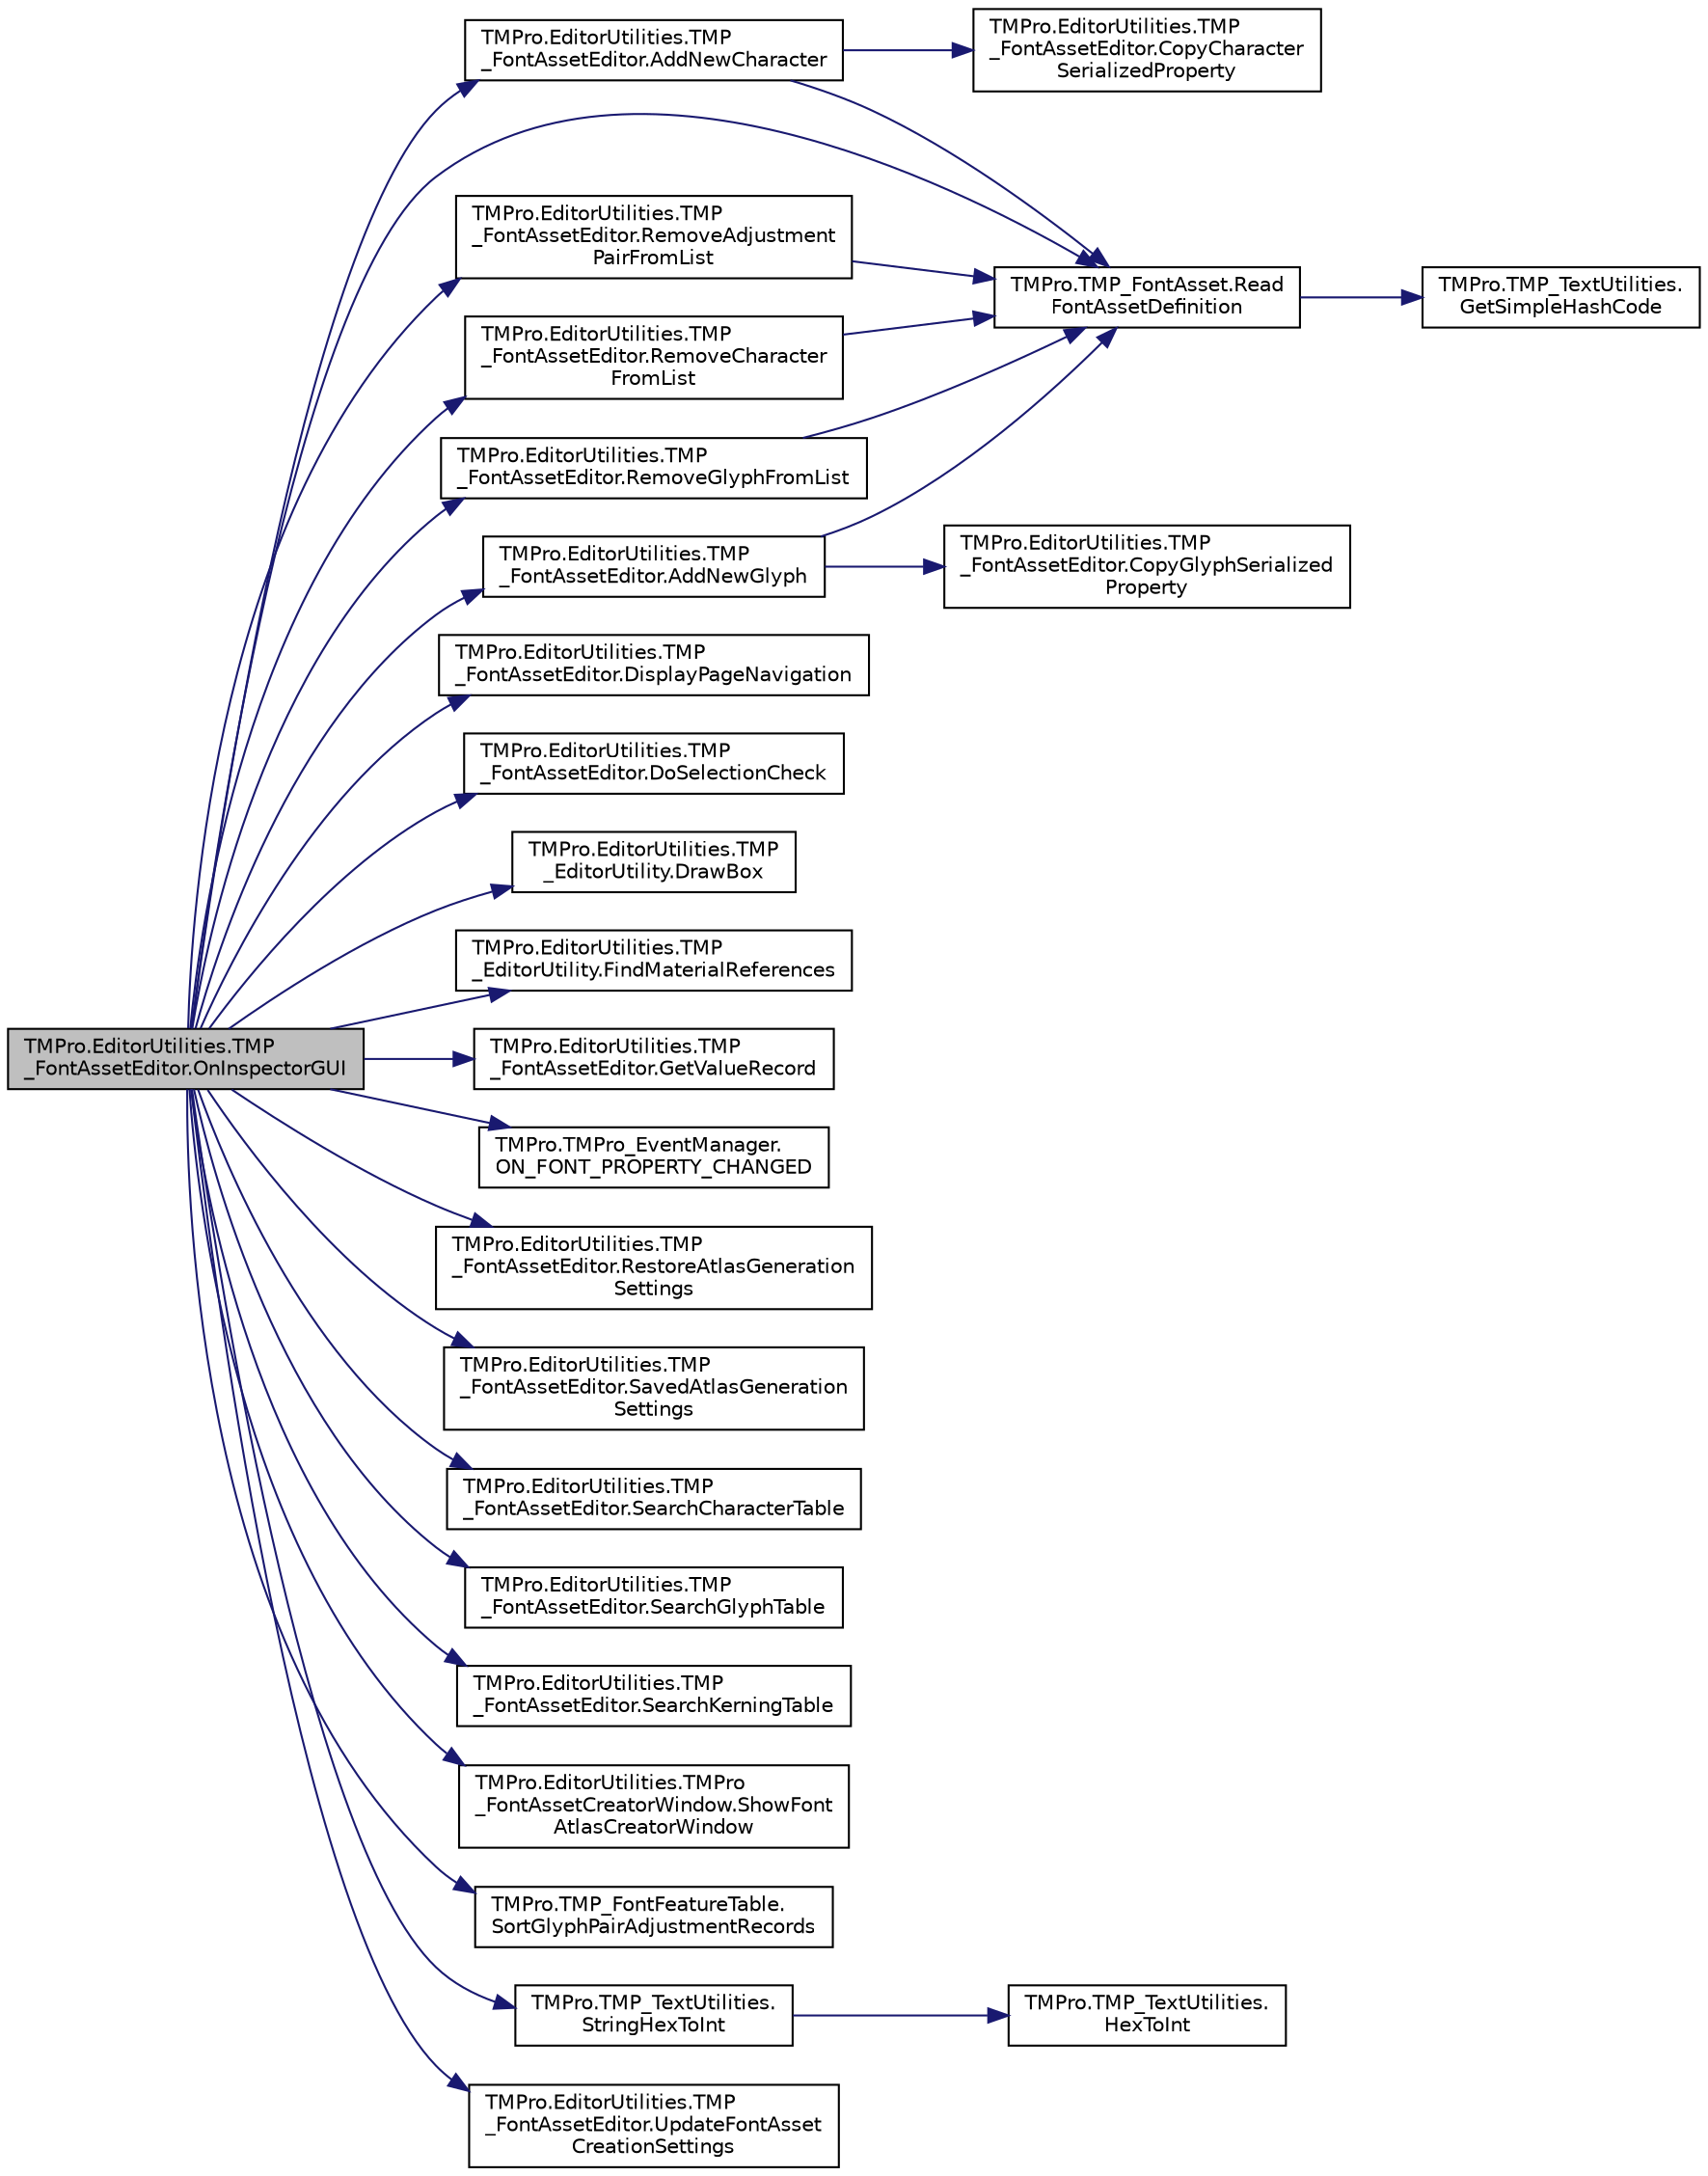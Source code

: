 digraph "TMPro.EditorUtilities.TMP_FontAssetEditor.OnInspectorGUI"
{
 // LATEX_PDF_SIZE
  edge [fontname="Helvetica",fontsize="10",labelfontname="Helvetica",labelfontsize="10"];
  node [fontname="Helvetica",fontsize="10",shape=record];
  rankdir="LR";
  Node1 [label="TMPro.EditorUtilities.TMP\l_FontAssetEditor.OnInspectorGUI",height=0.2,width=0.4,color="black", fillcolor="grey75", style="filled", fontcolor="black",tooltip=" "];
  Node1 -> Node2 [color="midnightblue",fontsize="10",style="solid",fontname="Helvetica"];
  Node2 [label="TMPro.EditorUtilities.TMP\l_FontAssetEditor.AddNewCharacter",height=0.2,width=0.4,color="black", fillcolor="white", style="filled",URL="$class_t_m_pro_1_1_editor_utilities_1_1_t_m_p___font_asset_editor.html#aca4c81b2ad6d96ce5610544a58be4ec0",tooltip=" "];
  Node2 -> Node3 [color="midnightblue",fontsize="10",style="solid",fontname="Helvetica"];
  Node3 [label="TMPro.EditorUtilities.TMP\l_FontAssetEditor.CopyCharacter\lSerializedProperty",height=0.2,width=0.4,color="black", fillcolor="white", style="filled",URL="$class_t_m_pro_1_1_editor_utilities_1_1_t_m_p___font_asset_editor.html#ad7e2b8621d4a283d7449eba5870d539e",tooltip=" "];
  Node2 -> Node4 [color="midnightblue",fontsize="10",style="solid",fontname="Helvetica"];
  Node4 [label="TMPro.TMP_FontAsset.Read\lFontAssetDefinition",height=0.2,width=0.4,color="black", fillcolor="white", style="filled",URL="$class_t_m_pro_1_1_t_m_p___font_asset.html#ade90a42615b002bb0c31b06d497df510",tooltip=" "];
  Node4 -> Node5 [color="midnightblue",fontsize="10",style="solid",fontname="Helvetica"];
  Node5 [label="TMPro.TMP_TextUtilities.\lGetSimpleHashCode",height=0.2,width=0.4,color="black", fillcolor="white", style="filled",URL="$class_t_m_pro_1_1_t_m_p___text_utilities.html#a84e924d9b433452d0742b2efc6a532b7",tooltip="Function which returns a simple hashcode from a string."];
  Node1 -> Node6 [color="midnightblue",fontsize="10",style="solid",fontname="Helvetica"];
  Node6 [label="TMPro.EditorUtilities.TMP\l_FontAssetEditor.AddNewGlyph",height=0.2,width=0.4,color="black", fillcolor="white", style="filled",URL="$class_t_m_pro_1_1_editor_utilities_1_1_t_m_p___font_asset_editor.html#ad666ca686249cff91084af6d1a843e86",tooltip=" "];
  Node6 -> Node7 [color="midnightblue",fontsize="10",style="solid",fontname="Helvetica"];
  Node7 [label="TMPro.EditorUtilities.TMP\l_FontAssetEditor.CopyGlyphSerialized\lProperty",height=0.2,width=0.4,color="black", fillcolor="white", style="filled",URL="$class_t_m_pro_1_1_editor_utilities_1_1_t_m_p___font_asset_editor.html#a5b3665ccfe780bb4680242e972cd536d",tooltip=" "];
  Node6 -> Node4 [color="midnightblue",fontsize="10",style="solid",fontname="Helvetica"];
  Node1 -> Node8 [color="midnightblue",fontsize="10",style="solid",fontname="Helvetica"];
  Node8 [label="TMPro.EditorUtilities.TMP\l_FontAssetEditor.DisplayPageNavigation",height=0.2,width=0.4,color="black", fillcolor="white", style="filled",URL="$class_t_m_pro_1_1_editor_utilities_1_1_t_m_p___font_asset_editor.html#ad7b15b7982ee4309584fbf5ab08e7ac0",tooltip=" "];
  Node1 -> Node9 [color="midnightblue",fontsize="10",style="solid",fontname="Helvetica"];
  Node9 [label="TMPro.EditorUtilities.TMP\l_FontAssetEditor.DoSelectionCheck",height=0.2,width=0.4,color="black", fillcolor="white", style="filled",URL="$class_t_m_pro_1_1_editor_utilities_1_1_t_m_p___font_asset_editor.html#a0965fe715102349e9cdb187b817c002a",tooltip=" "];
  Node1 -> Node10 [color="midnightblue",fontsize="10",style="solid",fontname="Helvetica"];
  Node10 [label="TMPro.EditorUtilities.TMP\l_EditorUtility.DrawBox",height=0.2,width=0.4,color="black", fillcolor="white", style="filled",URL="$class_t_m_pro_1_1_editor_utilities_1_1_t_m_p___editor_utility.html#ace1889f81283f0a1bcd8973069222d48",tooltip=" "];
  Node1 -> Node11 [color="midnightblue",fontsize="10",style="solid",fontname="Helvetica"];
  Node11 [label="TMPro.EditorUtilities.TMP\l_EditorUtility.FindMaterialReferences",height=0.2,width=0.4,color="black", fillcolor="white", style="filled",URL="$class_t_m_pro_1_1_editor_utilities_1_1_t_m_p___editor_utility.html#aedb608c58cdd10131bfd773a3fcbadcb",tooltip=" "];
  Node1 -> Node12 [color="midnightblue",fontsize="10",style="solid",fontname="Helvetica"];
  Node12 [label="TMPro.EditorUtilities.TMP\l_FontAssetEditor.GetValueRecord",height=0.2,width=0.4,color="black", fillcolor="white", style="filled",URL="$class_t_m_pro_1_1_editor_utilities_1_1_t_m_p___font_asset_editor.html#a4d061211fa50b5400f334df364e9760a",tooltip=" "];
  Node1 -> Node13 [color="midnightblue",fontsize="10",style="solid",fontname="Helvetica"];
  Node13 [label="TMPro.TMPro_EventManager.\lON_FONT_PROPERTY_CHANGED",height=0.2,width=0.4,color="black", fillcolor="white", style="filled",URL="$class_t_m_pro_1_1_t_m_pro___event_manager.html#a671818c24c86b956837e48c6eb842af3",tooltip=" "];
  Node1 -> Node4 [color="midnightblue",fontsize="10",style="solid",fontname="Helvetica"];
  Node1 -> Node14 [color="midnightblue",fontsize="10",style="solid",fontname="Helvetica"];
  Node14 [label="TMPro.EditorUtilities.TMP\l_FontAssetEditor.RemoveAdjustment\lPairFromList",height=0.2,width=0.4,color="black", fillcolor="white", style="filled",URL="$class_t_m_pro_1_1_editor_utilities_1_1_t_m_p___font_asset_editor.html#a600c60621c869f998ed19c2c7f5110bf",tooltip=" "];
  Node14 -> Node4 [color="midnightblue",fontsize="10",style="solid",fontname="Helvetica"];
  Node1 -> Node15 [color="midnightblue",fontsize="10",style="solid",fontname="Helvetica"];
  Node15 [label="TMPro.EditorUtilities.TMP\l_FontAssetEditor.RemoveCharacter\lFromList",height=0.2,width=0.4,color="black", fillcolor="white", style="filled",URL="$class_t_m_pro_1_1_editor_utilities_1_1_t_m_p___font_asset_editor.html#a049fcc8cfd12664840c197f40e38a4b5",tooltip=" "];
  Node15 -> Node4 [color="midnightblue",fontsize="10",style="solid",fontname="Helvetica"];
  Node1 -> Node16 [color="midnightblue",fontsize="10",style="solid",fontname="Helvetica"];
  Node16 [label="TMPro.EditorUtilities.TMP\l_FontAssetEditor.RemoveGlyphFromList",height=0.2,width=0.4,color="black", fillcolor="white", style="filled",URL="$class_t_m_pro_1_1_editor_utilities_1_1_t_m_p___font_asset_editor.html#abeb77932713f23be9217cda9f69a1ae5",tooltip=" "];
  Node16 -> Node4 [color="midnightblue",fontsize="10",style="solid",fontname="Helvetica"];
  Node1 -> Node17 [color="midnightblue",fontsize="10",style="solid",fontname="Helvetica"];
  Node17 [label="TMPro.EditorUtilities.TMP\l_FontAssetEditor.RestoreAtlasGeneration\lSettings",height=0.2,width=0.4,color="black", fillcolor="white", style="filled",URL="$class_t_m_pro_1_1_editor_utilities_1_1_t_m_p___font_asset_editor.html#a4ba70fdc6bb57023cc8e13f12708a101",tooltip=" "];
  Node1 -> Node18 [color="midnightblue",fontsize="10",style="solid",fontname="Helvetica"];
  Node18 [label="TMPro.EditorUtilities.TMP\l_FontAssetEditor.SavedAtlasGeneration\lSettings",height=0.2,width=0.4,color="black", fillcolor="white", style="filled",URL="$class_t_m_pro_1_1_editor_utilities_1_1_t_m_p___font_asset_editor.html#a2123d194e35b67b0184ec36ae0e11302",tooltip=" "];
  Node1 -> Node19 [color="midnightblue",fontsize="10",style="solid",fontname="Helvetica"];
  Node19 [label="TMPro.EditorUtilities.TMP\l_FontAssetEditor.SearchCharacterTable",height=0.2,width=0.4,color="black", fillcolor="white", style="filled",URL="$class_t_m_pro_1_1_editor_utilities_1_1_t_m_p___font_asset_editor.html#ad69508e4a626ee78c4b8349f859997aa",tooltip=" "];
  Node1 -> Node20 [color="midnightblue",fontsize="10",style="solid",fontname="Helvetica"];
  Node20 [label="TMPro.EditorUtilities.TMP\l_FontAssetEditor.SearchGlyphTable",height=0.2,width=0.4,color="black", fillcolor="white", style="filled",URL="$class_t_m_pro_1_1_editor_utilities_1_1_t_m_p___font_asset_editor.html#afa040c8e31dde5435258d08402586d63",tooltip=" "];
  Node1 -> Node21 [color="midnightblue",fontsize="10",style="solid",fontname="Helvetica"];
  Node21 [label="TMPro.EditorUtilities.TMP\l_FontAssetEditor.SearchKerningTable",height=0.2,width=0.4,color="black", fillcolor="white", style="filled",URL="$class_t_m_pro_1_1_editor_utilities_1_1_t_m_p___font_asset_editor.html#a245e85358ac3238c3abf411f686d56f9",tooltip=" "];
  Node1 -> Node22 [color="midnightblue",fontsize="10",style="solid",fontname="Helvetica"];
  Node22 [label="TMPro.EditorUtilities.TMPro\l_FontAssetCreatorWindow.ShowFont\lAtlasCreatorWindow",height=0.2,width=0.4,color="black", fillcolor="white", style="filled",URL="$class_t_m_pro_1_1_editor_utilities_1_1_t_m_pro___font_asset_creator_window.html#add90ea25a2962e0e7bd63e59da7e7cef",tooltip=" "];
  Node1 -> Node23 [color="midnightblue",fontsize="10",style="solid",fontname="Helvetica"];
  Node23 [label="TMPro.TMP_FontFeatureTable.\lSortGlyphPairAdjustmentRecords",height=0.2,width=0.4,color="black", fillcolor="white", style="filled",URL="$class_t_m_pro_1_1_t_m_p___font_feature_table.html#ad3d82aeab7236adaa6863d1f4d3f4bfb",tooltip="Sort the glyph pair adjustment records by glyph index."];
  Node1 -> Node24 [color="midnightblue",fontsize="10",style="solid",fontname="Helvetica"];
  Node24 [label="TMPro.TMP_TextUtilities.\lStringHexToInt",height=0.2,width=0.4,color="black", fillcolor="white", style="filled",URL="$class_t_m_pro_1_1_t_m_p___text_utilities.html#ad5a9161e825c2e1a7717dd16ebff7410",tooltip="Function to convert a properly formatted string which contains an hex value to its decimal value."];
  Node24 -> Node25 [color="midnightblue",fontsize="10",style="solid",fontname="Helvetica"];
  Node25 [label="TMPro.TMP_TextUtilities.\lHexToInt",height=0.2,width=0.4,color="black", fillcolor="white", style="filled",URL="$class_t_m_pro_1_1_t_m_p___text_utilities.html#a4955bc1c00d450dad6ed09afc6fa837f",tooltip="Function to convert Hex to Int"];
  Node1 -> Node26 [color="midnightblue",fontsize="10",style="solid",fontname="Helvetica"];
  Node26 [label="TMPro.EditorUtilities.TMP\l_FontAssetEditor.UpdateFontAsset\lCreationSettings",height=0.2,width=0.4,color="black", fillcolor="white", style="filled",URL="$class_t_m_pro_1_1_editor_utilities_1_1_t_m_p___font_asset_editor.html#ae2163bc703b117a1c227be086926b1ff",tooltip=" "];
}
